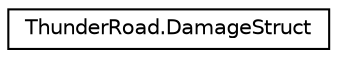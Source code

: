 digraph "Graphical Class Hierarchy"
{
 // LATEX_PDF_SIZE
  edge [fontname="Helvetica",fontsize="10",labelfontname="Helvetica",labelfontsize="10"];
  node [fontname="Helvetica",fontsize="10",shape=record];
  rankdir="LR";
  Node0 [label="ThunderRoad.DamageStruct",height=0.2,width=0.4,color="black", fillcolor="white", style="filled",URL="$struct_thunder_road_1_1_damage_struct.html",tooltip="Struct DamageStruct"];
}
